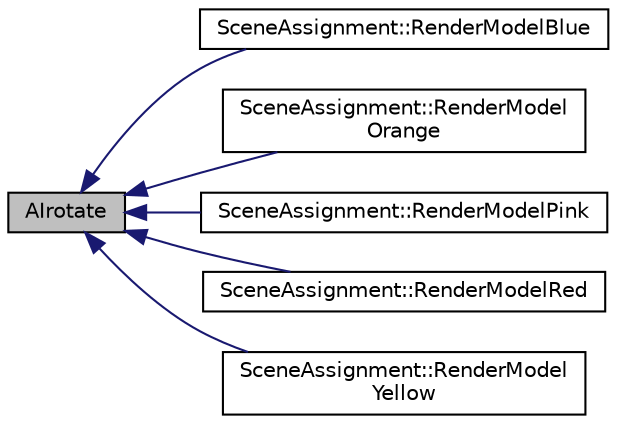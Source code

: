 digraph "AIrotate"
{
  bgcolor="transparent";
  edge [fontname="Helvetica",fontsize="10",labelfontname="Helvetica",labelfontsize="10"];
  node [fontname="Helvetica",fontsize="10",shape=record];
  rankdir="LR";
  Node1 [label="AIrotate",height=0.2,width=0.4,color="black", fillcolor="grey75", style="filled", fontcolor="black"];
  Node1 -> Node2 [dir="back",color="midnightblue",fontsize="10",style="solid",fontname="Helvetica"];
  Node2 [label="SceneAssignment::RenderModelBlue",height=0.2,width=0.4,color="black",URL="$classSceneAssignment.html#abf585e5d1fdd2c8debd3fcf316e623bd",tooltip="Render the moving blue NPC /*. "];
  Node1 -> Node3 [dir="back",color="midnightblue",fontsize="10",style="solid",fontname="Helvetica"];
  Node3 [label="SceneAssignment::RenderModel\lOrange",height=0.2,width=0.4,color="black",URL="$classSceneAssignment.html#a45057482d3f7f1a8c707f0b295706064",tooltip="Render the moving orange NPC /*. "];
  Node1 -> Node4 [dir="back",color="midnightblue",fontsize="10",style="solid",fontname="Helvetica"];
  Node4 [label="SceneAssignment::RenderModelPink",height=0.2,width=0.4,color="black",URL="$classSceneAssignment.html#abd10780f623e97a68100b2ce5964463f",tooltip="Render the moving pink NPC /*. "];
  Node1 -> Node5 [dir="back",color="midnightblue",fontsize="10",style="solid",fontname="Helvetica"];
  Node5 [label="SceneAssignment::RenderModelRed",height=0.2,width=0.4,color="black",URL="$classSceneAssignment.html#a6758c42e3e4eb7876bb8dae868d9eff1",tooltip="Render the moving red NPC /*. "];
  Node1 -> Node6 [dir="back",color="midnightblue",fontsize="10",style="solid",fontname="Helvetica"];
  Node6 [label="SceneAssignment::RenderModel\lYellow",height=0.2,width=0.4,color="black",URL="$classSceneAssignment.html#a245b19fa2b4358859cae292397df3829",tooltip="Render the moving yellow NPC /*. "];
}
